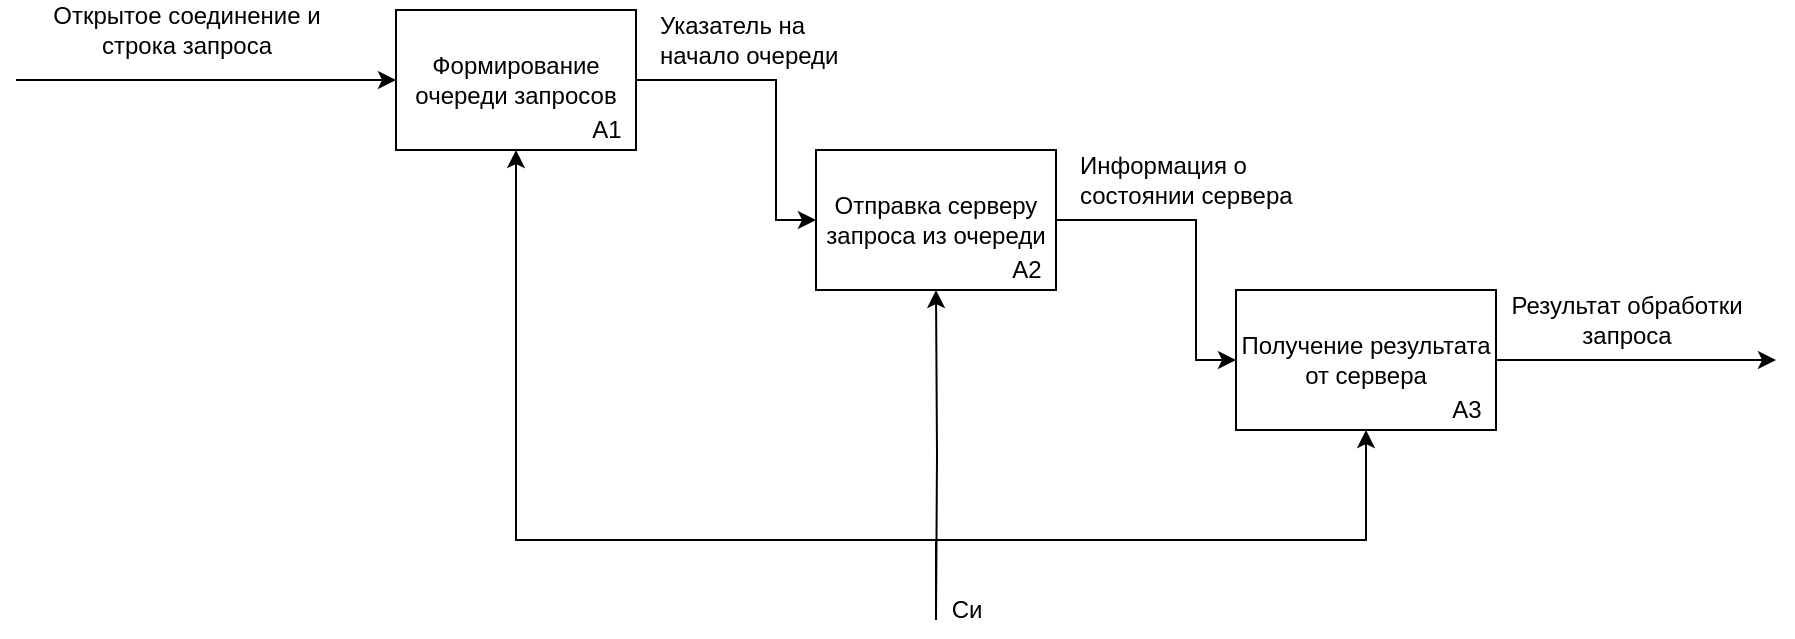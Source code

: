 <mxfile version="18.0.6" type="device"><diagram id="c6ic_0RKMG66MwIgugo_" name="Страница 1"><mxGraphModel dx="1350" dy="878" grid="1" gridSize="10" guides="1" tooltips="1" connect="1" arrows="1" fold="1" page="1" pageScale="1" pageWidth="827" pageHeight="1169" math="0" shadow="0"><root><mxCell id="0"/><mxCell id="1" parent="0"/><mxCell id="cGX54uqlx5NbJvsZO-7E-29" value="Получение результата от сервера" style="rounded=0;whiteSpace=wrap;html=1;" vertex="1" parent="1"><mxGeometry x="650" y="435" width="130" height="70" as="geometry"/></mxCell><mxCell id="cGX54uqlx5NbJvsZO-7E-8" style="edgeStyle=orthogonalEdgeStyle;rounded=0;orthogonalLoop=1;jettySize=auto;html=1;exitX=1;exitY=0.5;exitDx=0;exitDy=0;entryX=0;entryY=0.5;entryDx=0;entryDy=0;" edge="1" parent="1" source="cGX54uqlx5NbJvsZO-7E-1" target="cGX54uqlx5NbJvsZO-7E-6"><mxGeometry relative="1" as="geometry"><Array as="points"><mxPoint x="420" y="330"/><mxPoint x="420" y="400"/></Array></mxGeometry></mxCell><mxCell id="cGX54uqlx5NbJvsZO-7E-1" value="Формирование очереди запросов" style="rounded=0;whiteSpace=wrap;html=1;" vertex="1" parent="1"><mxGeometry x="230" y="295" width="120" height="70" as="geometry"/></mxCell><mxCell id="cGX54uqlx5NbJvsZO-7E-2" value="" style="endArrow=classic;html=1;rounded=0;entryX=0;entryY=0.5;entryDx=0;entryDy=0;" edge="1" parent="1" target="cGX54uqlx5NbJvsZO-7E-1"><mxGeometry width="50" height="50" relative="1" as="geometry"><mxPoint x="40" y="330" as="sourcePoint"/><mxPoint x="330" y="420" as="targetPoint"/></mxGeometry></mxCell><mxCell id="cGX54uqlx5NbJvsZO-7E-3" value="Открытое соединение и &lt;br&gt;строка запроса" style="text;html=1;align=center;verticalAlign=middle;resizable=0;points=[];autosize=1;strokeColor=none;fillColor=none;" vertex="1" parent="1"><mxGeometry x="50" y="290" width="150" height="30" as="geometry"/></mxCell><mxCell id="cGX54uqlx5NbJvsZO-7E-4" value="А1" style="text;html=1;align=center;verticalAlign=middle;resizable=0;points=[];autosize=1;strokeColor=none;fillColor=none;" vertex="1" parent="1"><mxGeometry x="320" y="345" width="30" height="20" as="geometry"/></mxCell><mxCell id="cGX54uqlx5NbJvsZO-7E-14" style="edgeStyle=orthogonalEdgeStyle;rounded=0;orthogonalLoop=1;jettySize=auto;html=1;exitX=1;exitY=0.5;exitDx=0;exitDy=0;entryX=0;entryY=0.5;entryDx=0;entryDy=0;" edge="1" parent="1" source="cGX54uqlx5NbJvsZO-7E-6" target="cGX54uqlx5NbJvsZO-7E-29"><mxGeometry relative="1" as="geometry"><mxPoint x="650" y="470" as="targetPoint"/><Array as="points"><mxPoint x="630" y="400"/><mxPoint x="630" y="470"/><mxPoint x="650" y="470"/></Array></mxGeometry></mxCell><mxCell id="cGX54uqlx5NbJvsZO-7E-6" value="Отправка серверу&lt;br&gt;запроса из очереди" style="rounded=0;whiteSpace=wrap;html=1;" vertex="1" parent="1"><mxGeometry x="440" y="365" width="120" height="70" as="geometry"/></mxCell><mxCell id="cGX54uqlx5NbJvsZO-7E-7" value="А2" style="text;html=1;align=center;verticalAlign=middle;resizable=0;points=[];autosize=1;strokeColor=none;fillColor=none;" vertex="1" parent="1"><mxGeometry x="530" y="415" width="30" height="20" as="geometry"/></mxCell><mxCell id="cGX54uqlx5NbJvsZO-7E-9" style="edgeStyle=orthogonalEdgeStyle;rounded=0;orthogonalLoop=1;jettySize=auto;html=1;exitX=1;exitY=0.5;exitDx=0;exitDy=0;" edge="1" parent="1" source="cGX54uqlx5NbJvsZO-7E-29"><mxGeometry relative="1" as="geometry"><mxPoint x="770" y="470" as="sourcePoint"/><mxPoint x="920" y="470" as="targetPoint"/><Array as="points"><mxPoint x="900" y="470"/></Array></mxGeometry></mxCell><mxCell id="cGX54uqlx5NbJvsZO-7E-11" value="А3" style="text;html=1;align=center;verticalAlign=middle;resizable=0;points=[];autosize=1;strokeColor=none;fillColor=none;" vertex="1" parent="1"><mxGeometry x="750" y="485" width="30" height="20" as="geometry"/></mxCell><mxCell id="cGX54uqlx5NbJvsZO-7E-16" value="Результат обработки &lt;br&gt;запроса" style="text;html=1;align=center;verticalAlign=middle;resizable=0;points=[];autosize=1;strokeColor=none;fillColor=none;" vertex="1" parent="1"><mxGeometry x="780" y="435" width="130" height="30" as="geometry"/></mxCell><mxCell id="cGX54uqlx5NbJvsZO-7E-18" value="Указатель на &lt;br&gt;начало очереди" style="text;html=1;align=left;verticalAlign=middle;resizable=0;points=[];autosize=1;strokeColor=none;fillColor=none;" vertex="1" parent="1"><mxGeometry x="360" y="295" width="100" height="30" as="geometry"/></mxCell><mxCell id="cGX54uqlx5NbJvsZO-7E-19" value="Информация о &lt;br&gt;состоянии сервера" style="text;html=1;align=left;verticalAlign=middle;resizable=0;points=[];autosize=1;strokeColor=none;fillColor=none;" vertex="1" parent="1"><mxGeometry x="570" y="365" width="120" height="30" as="geometry"/></mxCell><mxCell id="cGX54uqlx5NbJvsZO-7E-31" style="edgeStyle=orthogonalEdgeStyle;rounded=0;orthogonalLoop=1;jettySize=auto;html=1;entryX=0.5;entryY=1;entryDx=0;entryDy=0;" edge="1" parent="1" target="cGX54uqlx5NbJvsZO-7E-1"><mxGeometry relative="1" as="geometry"><mxPoint x="500" y="600" as="sourcePoint"/><Array as="points"><mxPoint x="500" y="560"/><mxPoint x="290" y="560"/></Array></mxGeometry></mxCell><mxCell id="cGX54uqlx5NbJvsZO-7E-32" style="edgeStyle=orthogonalEdgeStyle;rounded=0;orthogonalLoop=1;jettySize=auto;html=1;entryX=0.5;entryY=1;entryDx=0;entryDy=0;" edge="1" parent="1" target="cGX54uqlx5NbJvsZO-7E-6"><mxGeometry relative="1" as="geometry"><mxPoint x="500" y="600" as="sourcePoint"/></mxGeometry></mxCell><mxCell id="cGX54uqlx5NbJvsZO-7E-33" style="edgeStyle=orthogonalEdgeStyle;rounded=0;orthogonalLoop=1;jettySize=auto;html=1;entryX=0.5;entryY=1;entryDx=0;entryDy=0;" edge="1" parent="1" target="cGX54uqlx5NbJvsZO-7E-29"><mxGeometry relative="1" as="geometry"><mxPoint x="500" y="600" as="sourcePoint"/><Array as="points"><mxPoint x="500" y="560"/><mxPoint x="715" y="560"/></Array></mxGeometry></mxCell><mxCell id="cGX54uqlx5NbJvsZO-7E-34" value="Си" style="text;html=1;align=center;verticalAlign=middle;resizable=0;points=[];autosize=1;strokeColor=none;fillColor=none;" vertex="1" parent="1"><mxGeometry x="500" y="585" width="30" height="20" as="geometry"/></mxCell></root></mxGraphModel></diagram></mxfile>